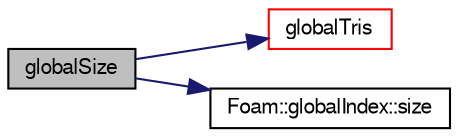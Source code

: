 digraph "globalSize"
{
  bgcolor="transparent";
  edge [fontname="FreeSans",fontsize="10",labelfontname="FreeSans",labelfontsize="10"];
  node [fontname="FreeSans",fontsize="10",shape=record];
  rankdir="LR";
  Node1 [label="globalSize",height=0.2,width=0.4,color="black", fillcolor="grey75", style="filled" fontcolor="black"];
  Node1 -> Node2 [color="midnightblue",fontsize="10",style="solid",fontname="FreeSans"];
  Node2 [label="globalTris",height=0.2,width=0.4,color="red",URL="$a00537.html#aa16881fce82f14f30ff03e244df2bc4c",tooltip="Triangle indexing (demand driven) "];
  Node1 -> Node3 [color="midnightblue",fontsize="10",style="solid",fontname="FreeSans"];
  Node3 [label="Foam::globalIndex::size",height=0.2,width=0.4,color="black",URL="$a00906.html#a723361dc2020160f5492e8fe2d09fa44",tooltip="Global sum of localSizes. "];
}
